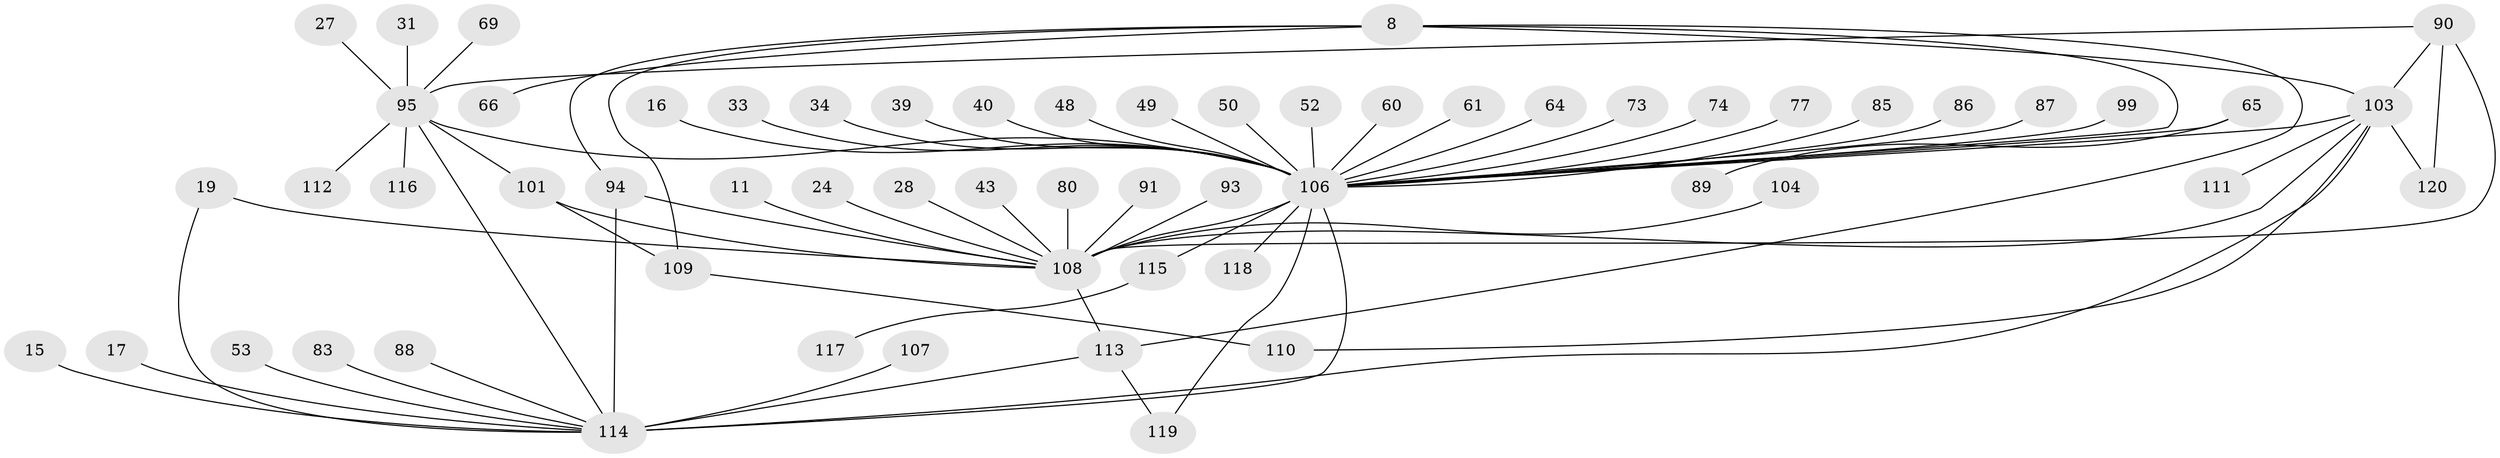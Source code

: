 // original degree distribution, {8: 0.016666666666666666, 10: 0.008333333333333333, 24: 0.008333333333333333, 6: 0.03333333333333333, 9: 0.008333333333333333, 3: 0.09166666666666666, 4: 0.09166666666666666, 1: 0.4583333333333333, 19: 0.008333333333333333, 2: 0.225, 7: 0.025, 5: 0.025}
// Generated by graph-tools (version 1.1) at 2025/48/03/09/25 04:48:20]
// undirected, 60 vertices, 75 edges
graph export_dot {
graph [start="1"]
  node [color=gray90,style=filled];
  8;
  11;
  15;
  16;
  17;
  19;
  24;
  27;
  28;
  31;
  33;
  34;
  39;
  40;
  43;
  48;
  49;
  50;
  52 [super="+32"];
  53;
  60 [super="+56"];
  61;
  64;
  65 [super="+25"];
  66 [super="+59"];
  69 [super="+29"];
  73;
  74;
  77;
  80;
  83;
  85;
  86;
  87;
  88;
  89;
  90 [super="+82+47"];
  91;
  93;
  94;
  95 [super="+81+58"];
  99;
  101 [super="+84"];
  103 [super="+102"];
  104;
  106 [super="+36+38+96+10+100"];
  107;
  108 [super="+4+97+105"];
  109 [super="+21"];
  110 [super="+98"];
  111;
  112;
  113 [super="+68"];
  114 [super="+63+30+14"];
  115;
  116;
  117;
  118;
  119 [super="+70"];
  120 [super="+92"];
  8 -- 94;
  8 -- 109 [weight=2];
  8 -- 106 [weight=2];
  8 -- 66;
  8 -- 113;
  8 -- 103;
  11 -- 108;
  15 -- 114;
  16 -- 106;
  17 -- 114;
  19 -- 108;
  19 -- 114;
  24 -- 108;
  27 -- 95;
  28 -- 108;
  31 -- 95;
  33 -- 106;
  34 -- 106;
  39 -- 106;
  40 -- 106;
  43 -- 108;
  48 -- 106;
  49 -- 106;
  50 -- 106;
  52 -- 106;
  53 -- 114;
  60 -- 106 [weight=2];
  61 -- 106;
  64 -- 106;
  65 -- 89;
  65 -- 106 [weight=2];
  69 -- 95;
  73 -- 106;
  74 -- 106;
  77 -- 106;
  80 -- 108;
  83 -- 114;
  85 -- 106;
  86 -- 106;
  87 -- 106;
  88 -- 114;
  90 -- 95;
  90 -- 108 [weight=2];
  90 -- 103;
  90 -- 120;
  91 -- 108;
  93 -- 108;
  94 -- 114;
  94 -- 108;
  95 -- 116;
  95 -- 106 [weight=3];
  95 -- 112;
  95 -- 114 [weight=3];
  95 -- 101;
  99 -- 106;
  101 -- 109;
  101 -- 108;
  103 -- 106;
  103 -- 108;
  103 -- 110;
  103 -- 111;
  103 -- 114;
  103 -- 120;
  104 -- 108;
  106 -- 118;
  106 -- 108 [weight=11];
  106 -- 114 [weight=6];
  106 -- 115;
  106 -- 119;
  107 -- 114;
  108 -- 113;
  109 -- 110;
  113 -- 114;
  113 -- 119;
  115 -- 117;
}
